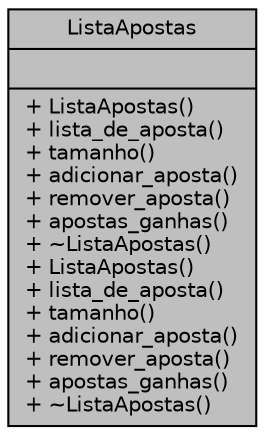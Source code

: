 digraph "ListaApostas"
{
 // LATEX_PDF_SIZE
  edge [fontname="Helvetica",fontsize="10",labelfontname="Helvetica",labelfontsize="10"];
  node [fontname="Helvetica",fontsize="10",shape=record];
  Node1 [label="{ListaApostas\n||+ ListaApostas()\l+ lista_de_aposta()\l+ tamanho()\l+ adicionar_aposta()\l+ remover_aposta()\l+ apostas_ganhas()\l+ ~ListaApostas()\l+ ListaApostas()\l+ lista_de_aposta()\l+ tamanho()\l+ adicionar_aposta()\l+ remover_aposta()\l+ apostas_ganhas()\l+ ~ListaApostas()\l}",height=0.2,width=0.4,color="black", fillcolor="grey75", style="filled", fontcolor="black",tooltip="Classe que representa uma lista de apostas."];
}

